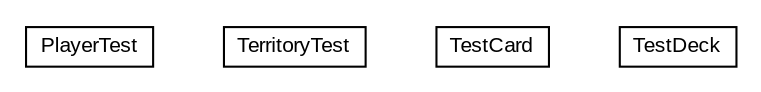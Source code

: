 #!/usr/local/bin/dot
#
# Class diagram 
# Generated by UMLGraph version R5_6 (http://www.umlgraph.org/)
#

digraph G {
	edge [fontname="arial",fontsize=10,labelfontname="arial",labelfontsize=10];
	node [fontname="arial",fontsize=10,shape=plaintext];
	nodesep=0.25;
	ranksep=0.5;
	// PlayerTest
	c0 [label=<<table title="PlayerTest" border="0" cellborder="1" cellspacing="0" cellpadding="2" port="p" href="./PlayerTest.html">
		<tr><td><table border="0" cellspacing="0" cellpadding="1">
<tr><td align="center" balign="center"> PlayerTest </td></tr>
		</table></td></tr>
		</table>>, URL="./PlayerTest.html", fontname="arial", fontcolor="black", fontsize=10.0];
	// TerritoryTest
	c1 [label=<<table title="TerritoryTest" border="0" cellborder="1" cellspacing="0" cellpadding="2" port="p" href="./TerritoryTest.html">
		<tr><td><table border="0" cellspacing="0" cellpadding="1">
<tr><td align="center" balign="center"> TerritoryTest </td></tr>
		</table></td></tr>
		</table>>, URL="./TerritoryTest.html", fontname="arial", fontcolor="black", fontsize=10.0];
	// TestCard
	c2 [label=<<table title="TestCard" border="0" cellborder="1" cellspacing="0" cellpadding="2" port="p" href="./TestCard.html">
		<tr><td><table border="0" cellspacing="0" cellpadding="1">
<tr><td align="center" balign="center"> TestCard </td></tr>
		</table></td></tr>
		</table>>, URL="./TestCard.html", fontname="arial", fontcolor="black", fontsize=10.0];
	// TestDeck
	c3 [label=<<table title="TestDeck" border="0" cellborder="1" cellspacing="0" cellpadding="2" port="p" href="./TestDeck.html">
		<tr><td><table border="0" cellspacing="0" cellpadding="1">
<tr><td align="center" balign="center"> TestDeck </td></tr>
		</table></td></tr>
		</table>>, URL="./TestDeck.html", fontname="arial", fontcolor="black", fontsize=10.0];
}

